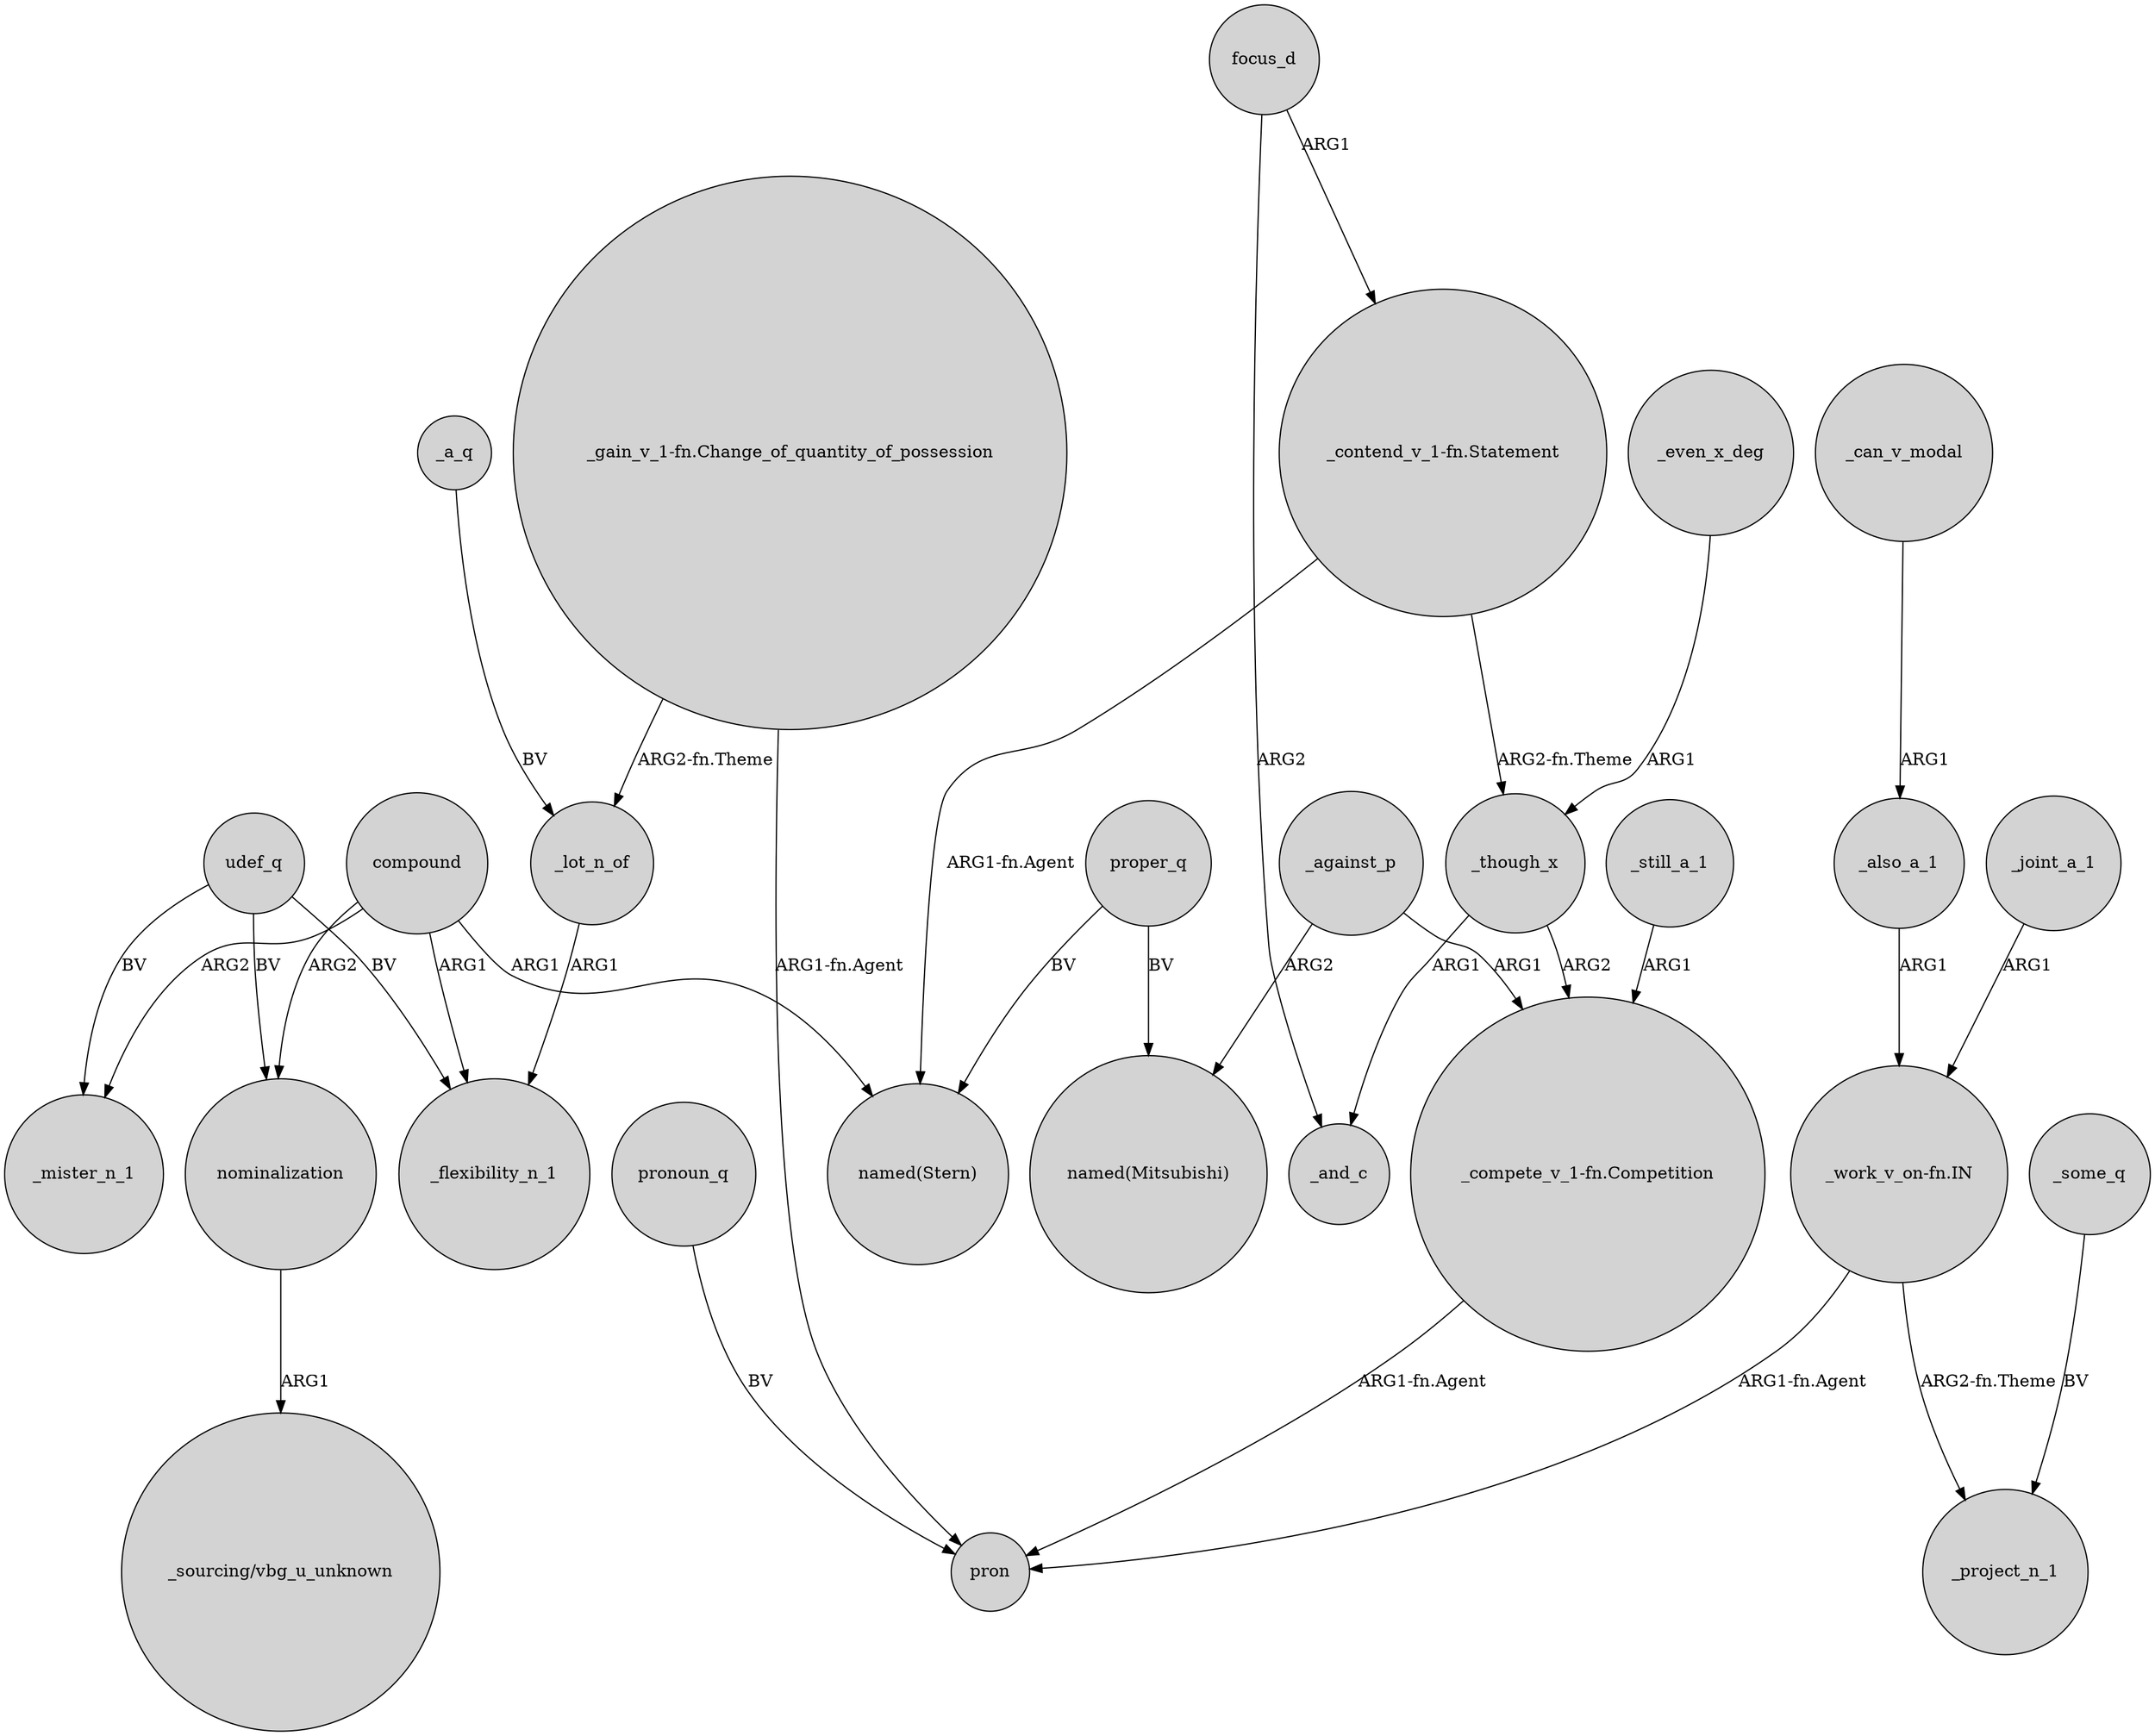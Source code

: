 digraph {
	node [shape=circle style=filled]
	_a_q -> _lot_n_of [label=BV]
	"_contend_v_1-fn.Statement" -> _though_x [label="ARG2-fn.Theme"]
	compound -> "named(Stern)" [label=ARG1]
	_though_x -> _and_c [label=ARG1]
	compound -> _mister_n_1 [label=ARG2]
	_also_a_1 -> "_work_v_on-fn.IN" [label=ARG1]
	"_gain_v_1-fn.Change_of_quantity_of_possession" -> _lot_n_of [label="ARG2-fn.Theme"]
	_even_x_deg -> _though_x [label=ARG1]
	udef_q -> _mister_n_1 [label=BV]
	"_work_v_on-fn.IN" -> _project_n_1 [label="ARG2-fn.Theme"]
	_though_x -> "_compete_v_1-fn.Competition" [label=ARG2]
	"_work_v_on-fn.IN" -> pron [label="ARG1-fn.Agent"]
	udef_q -> _flexibility_n_1 [label=BV]
	compound -> _flexibility_n_1 [label=ARG1]
	compound -> nominalization [label=ARG2]
	focus_d -> _and_c [label=ARG2]
	_can_v_modal -> _also_a_1 [label=ARG1]
	pronoun_q -> pron [label=BV]
	_against_p -> "_compete_v_1-fn.Competition" [label=ARG1]
	"_compete_v_1-fn.Competition" -> pron [label="ARG1-fn.Agent"]
	proper_q -> "named(Mitsubishi)" [label=BV]
	"_gain_v_1-fn.Change_of_quantity_of_possession" -> pron [label="ARG1-fn.Agent"]
	_joint_a_1 -> "_work_v_on-fn.IN" [label=ARG1]
	_still_a_1 -> "_compete_v_1-fn.Competition" [label=ARG1]
	_against_p -> "named(Mitsubishi)" [label=ARG2]
	_lot_n_of -> _flexibility_n_1 [label=ARG1]
	udef_q -> nominalization [label=BV]
	"_contend_v_1-fn.Statement" -> "named(Stern)" [label="ARG1-fn.Agent"]
	nominalization -> "_sourcing/vbg_u_unknown" [label=ARG1]
	proper_q -> "named(Stern)" [label=BV]
	focus_d -> "_contend_v_1-fn.Statement" [label=ARG1]
	_some_q -> _project_n_1 [label=BV]
}
